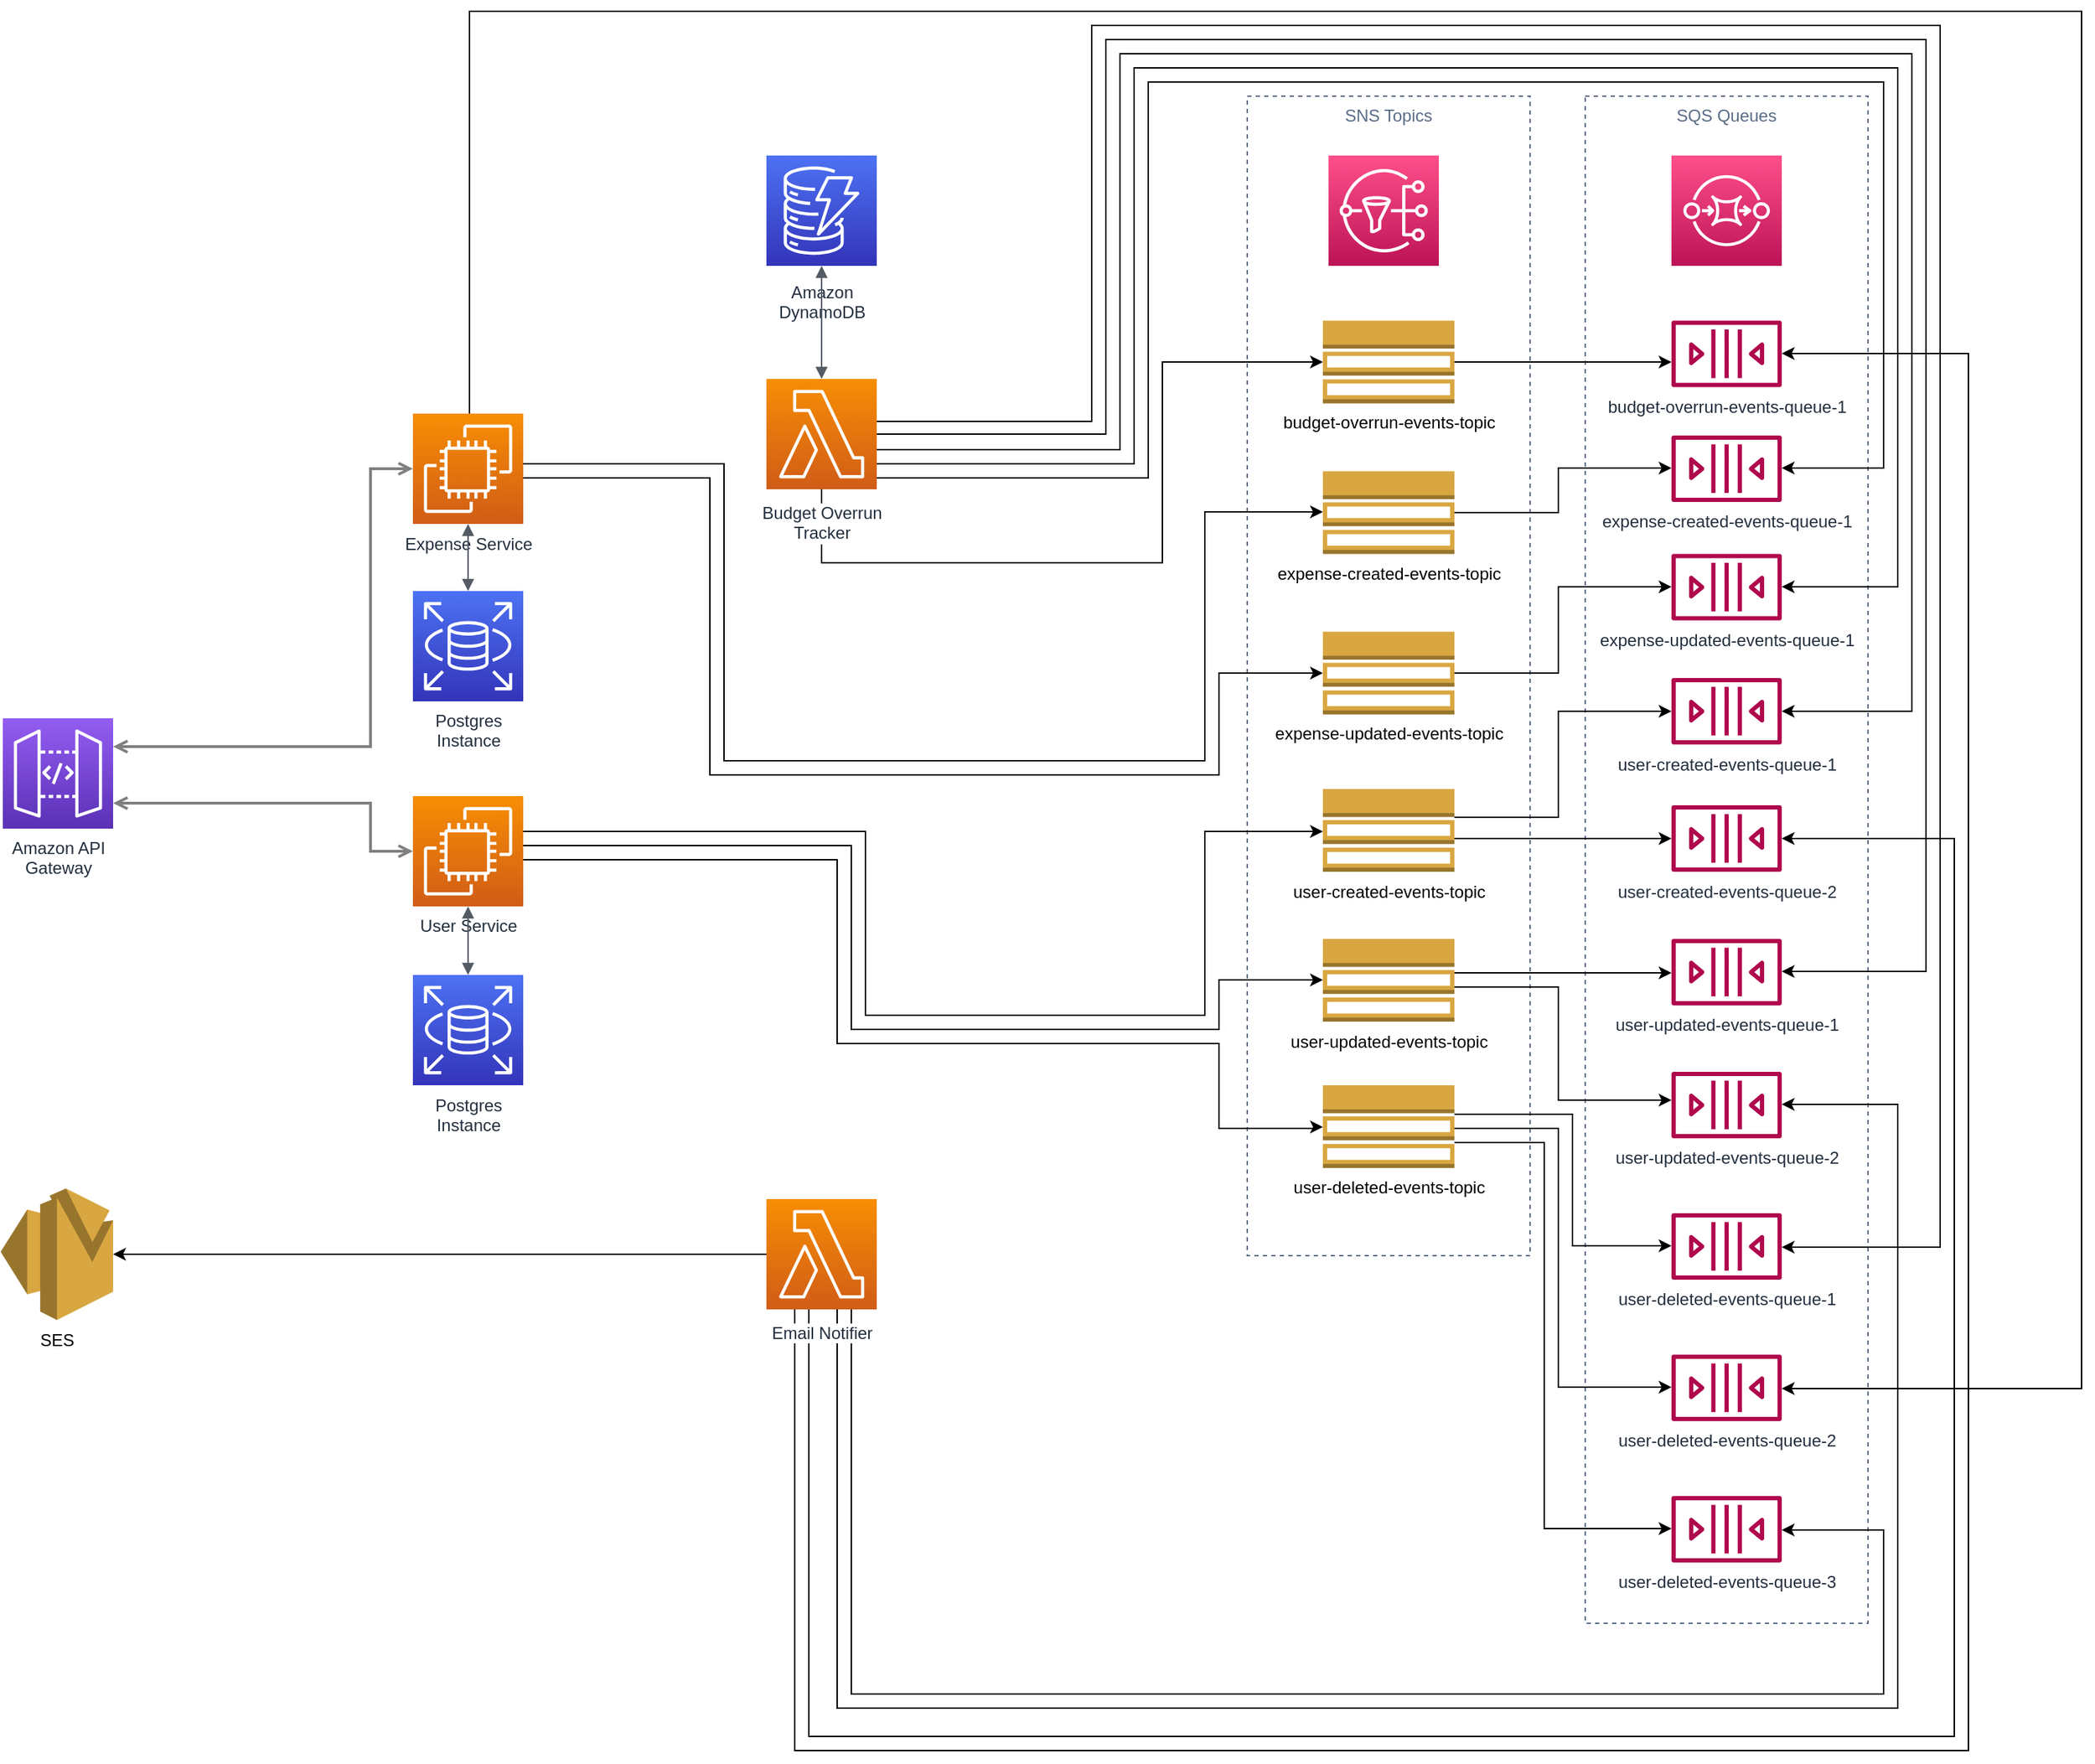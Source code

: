 <mxfile version="21.2.1" type="device">
  <diagram id="Ht1M8jgEwFfnCIfOTk4-" name="Page-1">
    <mxGraphModel dx="3502" dy="2085" grid="1" gridSize="10" guides="1" tooltips="1" connect="1" arrows="1" fold="1" page="1" pageScale="1" pageWidth="1169" pageHeight="827" math="0" shadow="0">
      <root>
        <mxCell id="0" />
        <mxCell id="1" parent="0" />
        <mxCell id="XcrIh8RqW4nvHomawHJK-60" value="SQS Queues" style="fillColor=none;strokeColor=#5A6C86;dashed=1;verticalAlign=top;fontStyle=0;fontColor=#5A6C86;whiteSpace=wrap;html=1;" vertex="1" parent="1">
          <mxGeometry x="979" y="-120" width="200" height="1080" as="geometry" />
        </mxCell>
        <mxCell id="XcrIh8RqW4nvHomawHJK-59" value="SNS Topics" style="fillColor=none;strokeColor=#5A6C86;dashed=1;verticalAlign=top;fontStyle=0;fontColor=#5A6C86;whiteSpace=wrap;html=1;" vertex="1" parent="1">
          <mxGeometry x="740" y="-120" width="200" height="820" as="geometry" />
        </mxCell>
        <mxCell id="UEzPUAAOIrF-is8g5C7q-129" style="edgeStyle=orthogonalEdgeStyle;rounded=0;orthogonalLoop=1;jettySize=auto;html=1;startArrow=open;startFill=0;endArrow=open;endFill=0;strokeWidth=2;strokeColor=#808080;entryX=0;entryY=0.5;entryDx=0;entryDy=0;entryPerimeter=0;" parent="1" source="UEzPUAAOIrF-is8g5C7q-114" target="XcrIh8RqW4nvHomawHJK-1" edge="1">
          <mxGeometry relative="1" as="geometry">
            <Array as="points">
              <mxPoint x="120" y="380" />
              <mxPoint x="120" y="414" />
            </Array>
            <mxPoint x="410" y="620" as="targetPoint" />
          </mxGeometry>
        </mxCell>
        <mxCell id="UEzPUAAOIrF-is8g5C7q-142" style="edgeStyle=orthogonalEdgeStyle;rounded=0;orthogonalLoop=1;jettySize=auto;html=1;startArrow=open;startFill=0;endArrow=open;endFill=0;strokeWidth=2;strokeColor=#808080;entryX=0;entryY=0.5;entryDx=0;entryDy=0;entryPerimeter=0;" parent="1" source="UEzPUAAOIrF-is8g5C7q-114" target="XcrIh8RqW4nvHomawHJK-2" edge="1">
          <mxGeometry relative="1" as="geometry">
            <mxPoint x="200" y="380" as="sourcePoint" />
            <mxPoint x="120" y="140" as="targetPoint" />
            <Array as="points">
              <mxPoint x="120" y="340" />
              <mxPoint x="120" y="143" />
            </Array>
          </mxGeometry>
        </mxCell>
        <mxCell id="XcrIh8RqW4nvHomawHJK-21" value="" style="edgeStyle=orthogonalEdgeStyle;rounded=0;orthogonalLoop=1;jettySize=auto;html=1;" edge="1" parent="1" source="UEzPUAAOIrF-is8g5C7q-113" target="XcrIh8RqW4nvHomawHJK-20">
          <mxGeometry relative="1" as="geometry" />
        </mxCell>
        <mxCell id="XcrIh8RqW4nvHomawHJK-77" style="edgeStyle=orthogonalEdgeStyle;rounded=0;orthogonalLoop=1;jettySize=auto;html=1;" edge="1" parent="1" source="UEzPUAAOIrF-is8g5C7q-113" target="XcrIh8RqW4nvHomawHJK-70">
          <mxGeometry relative="1" as="geometry">
            <Array as="points">
              <mxPoint x="420" y="1050" />
              <mxPoint x="1250" y="1050" />
              <mxPoint x="1250" y="62" />
            </Array>
          </mxGeometry>
        </mxCell>
        <mxCell id="XcrIh8RqW4nvHomawHJK-119" style="edgeStyle=orthogonalEdgeStyle;rounded=0;orthogonalLoop=1;jettySize=auto;html=1;" edge="1" parent="1" source="UEzPUAAOIrF-is8g5C7q-113" target="XcrIh8RqW4nvHomawHJK-108">
          <mxGeometry relative="1" as="geometry">
            <Array as="points">
              <mxPoint x="460" y="1010" />
              <mxPoint x="1190" y="1010" />
              <mxPoint x="1190" y="894" />
            </Array>
          </mxGeometry>
        </mxCell>
        <mxCell id="XcrIh8RqW4nvHomawHJK-120" style="edgeStyle=orthogonalEdgeStyle;rounded=0;orthogonalLoop=1;jettySize=auto;html=1;" edge="1" parent="1" source="UEzPUAAOIrF-is8g5C7q-113" target="XcrIh8RqW4nvHomawHJK-104">
          <mxGeometry relative="1" as="geometry">
            <Array as="points">
              <mxPoint x="450" y="1020" />
              <mxPoint x="1200" y="1020" />
              <mxPoint x="1200" y="593" />
            </Array>
          </mxGeometry>
        </mxCell>
        <mxCell id="XcrIh8RqW4nvHomawHJK-121" style="edgeStyle=orthogonalEdgeStyle;rounded=0;orthogonalLoop=1;jettySize=auto;html=1;" edge="1" parent="1" source="UEzPUAAOIrF-is8g5C7q-113" target="XcrIh8RqW4nvHomawHJK-102">
          <mxGeometry relative="1" as="geometry">
            <Array as="points">
              <mxPoint x="430" y="1040" />
              <mxPoint x="1240" y="1040" />
              <mxPoint x="1240" y="405" />
            </Array>
          </mxGeometry>
        </mxCell>
        <mxCell id="UEzPUAAOIrF-is8g5C7q-113" value="&lt;div&gt;Email Notifier&lt;/div&gt;" style="outlineConnect=0;fontColor=#232F3E;gradientColor=#F78E04;gradientDirection=north;fillColor=#D05C17;strokeColor=#ffffff;dashed=0;verticalLabelPosition=bottom;verticalAlign=top;align=center;html=1;fontSize=12;fontStyle=0;aspect=fixed;shape=mxgraph.aws4.resourceIcon;resIcon=mxgraph.aws4.lambda;labelBackgroundColor=#ffffff;spacingTop=3;" parent="1" vertex="1">
          <mxGeometry x="400" y="660" width="78" height="78" as="geometry" />
        </mxCell>
        <mxCell id="UEzPUAAOIrF-is8g5C7q-114" value="Amazon API&lt;br&gt;Gateway&lt;br&gt;" style="outlineConnect=0;fontColor=#232F3E;gradientColor=#945DF2;gradientDirection=north;fillColor=#5A30B5;strokeColor=#ffffff;dashed=0;verticalLabelPosition=bottom;verticalAlign=top;align=center;html=1;fontSize=12;fontStyle=0;aspect=fixed;shape=mxgraph.aws4.resourceIcon;resIcon=mxgraph.aws4.api_gateway;labelBackgroundColor=#ffffff;" parent="1" vertex="1">
          <mxGeometry x="-140" y="320" width="78" height="78" as="geometry" />
        </mxCell>
        <mxCell id="UEzPUAAOIrF-is8g5C7q-119" value="Amazon&lt;br&gt;DynamoDB&lt;br&gt;" style="outlineConnect=0;fontColor=#232F3E;gradientColor=#4D72F3;gradientDirection=north;fillColor=#3334B9;strokeColor=#ffffff;dashed=0;verticalLabelPosition=bottom;verticalAlign=top;align=center;html=1;fontSize=12;fontStyle=0;aspect=fixed;shape=mxgraph.aws4.resourceIcon;resIcon=mxgraph.aws4.dynamodb;labelBackgroundColor=#ffffff;spacingTop=5;" parent="1" vertex="1">
          <mxGeometry x="400.0" y="-78" width="78" height="78" as="geometry" />
        </mxCell>
        <mxCell id="XcrIh8RqW4nvHomawHJK-72" style="edgeStyle=orthogonalEdgeStyle;rounded=0;orthogonalLoop=1;jettySize=auto;html=1;" edge="1" parent="1" source="XcrIh8RqW4nvHomawHJK-1" target="XcrIh8RqW4nvHomawHJK-26">
          <mxGeometry relative="1" as="geometry">
            <Array as="points">
              <mxPoint x="460" y="410" />
              <mxPoint x="460" y="540" />
              <mxPoint x="720" y="540" />
              <mxPoint x="720" y="505" />
            </Array>
          </mxGeometry>
        </mxCell>
        <mxCell id="XcrIh8RqW4nvHomawHJK-73" style="edgeStyle=orthogonalEdgeStyle;rounded=0;orthogonalLoop=1;jettySize=auto;html=1;" edge="1" parent="1" source="XcrIh8RqW4nvHomawHJK-1" target="XcrIh8RqW4nvHomawHJK-24">
          <mxGeometry relative="1" as="geometry">
            <Array as="points">
              <mxPoint x="450" y="420" />
              <mxPoint x="450" y="550" />
              <mxPoint x="720" y="550" />
              <mxPoint x="720" y="610" />
              <mxPoint x="790" y="610" />
              <mxPoint x="790" y="609" />
            </Array>
          </mxGeometry>
        </mxCell>
        <mxCell id="XcrIh8RqW4nvHomawHJK-96" style="edgeStyle=orthogonalEdgeStyle;rounded=0;orthogonalLoop=1;jettySize=auto;html=1;" edge="1" parent="1" source="XcrIh8RqW4nvHomawHJK-1" target="XcrIh8RqW4nvHomawHJK-93">
          <mxGeometry relative="1" as="geometry">
            <Array as="points">
              <mxPoint x="470" y="400" />
              <mxPoint x="470" y="530" />
              <mxPoint x="710" y="530" />
              <mxPoint x="710" y="400" />
            </Array>
          </mxGeometry>
        </mxCell>
        <mxCell id="XcrIh8RqW4nvHomawHJK-1" value="&lt;div&gt;User Service&lt;/div&gt;" style="sketch=0;points=[[0,0,0],[0.25,0,0],[0.5,0,0],[0.75,0,0],[1,0,0],[0,1,0],[0.25,1,0],[0.5,1,0],[0.75,1,0],[1,1,0],[0,0.25,0],[0,0.5,0],[0,0.75,0],[1,0.25,0],[1,0.5,0],[1,0.75,0]];outlineConnect=0;fontColor=#232F3E;gradientColor=#F78E04;gradientDirection=north;fillColor=#D05C17;strokeColor=#ffffff;dashed=0;verticalLabelPosition=bottom;verticalAlign=top;align=center;html=1;fontSize=12;fontStyle=0;aspect=fixed;shape=mxgraph.aws4.resourceIcon;resIcon=mxgraph.aws4.ec2;" vertex="1" parent="1">
          <mxGeometry x="150" y="375" width="78" height="78" as="geometry" />
        </mxCell>
        <mxCell id="XcrIh8RqW4nvHomawHJK-97" style="edgeStyle=orthogonalEdgeStyle;rounded=0;orthogonalLoop=1;jettySize=auto;html=1;" edge="1" parent="1" source="XcrIh8RqW4nvHomawHJK-2" target="XcrIh8RqW4nvHomawHJK-27">
          <mxGeometry relative="1" as="geometry">
            <Array as="points">
              <mxPoint x="360" y="150" />
              <mxPoint x="360" y="360" />
              <mxPoint x="720" y="360" />
              <mxPoint x="720" y="288" />
            </Array>
          </mxGeometry>
        </mxCell>
        <mxCell id="XcrIh8RqW4nvHomawHJK-98" style="edgeStyle=orthogonalEdgeStyle;rounded=0;orthogonalLoop=1;jettySize=auto;html=1;" edge="1" parent="1" source="XcrIh8RqW4nvHomawHJK-2" target="XcrIh8RqW4nvHomawHJK-94">
          <mxGeometry relative="1" as="geometry">
            <Array as="points">
              <mxPoint x="370" y="140" />
              <mxPoint x="370" y="350" />
              <mxPoint x="710" y="350" />
              <mxPoint x="710" y="174" />
            </Array>
          </mxGeometry>
        </mxCell>
        <mxCell id="XcrIh8RqW4nvHomawHJK-127" style="edgeStyle=orthogonalEdgeStyle;rounded=0;orthogonalLoop=1;jettySize=auto;html=1;" edge="1" parent="1" source="XcrIh8RqW4nvHomawHJK-2" target="XcrIh8RqW4nvHomawHJK-107">
          <mxGeometry relative="1" as="geometry">
            <Array as="points">
              <mxPoint x="190" y="-180" />
              <mxPoint x="1330" y="-180" />
              <mxPoint x="1330" y="794" />
            </Array>
          </mxGeometry>
        </mxCell>
        <mxCell id="XcrIh8RqW4nvHomawHJK-2" value="&lt;div&gt;Expense Service&lt;/div&gt;&lt;div&gt;&lt;br&gt;&lt;/div&gt;" style="sketch=0;points=[[0,0,0],[0.25,0,0],[0.5,0,0],[0.75,0,0],[1,0,0],[0,1,0],[0.25,1,0],[0.5,1,0],[0.75,1,0],[1,1,0],[0,0.25,0],[0,0.5,0],[0,0.75,0],[1,0.25,0],[1,0.5,0],[1,0.75,0]];outlineConnect=0;fontColor=#232F3E;gradientColor=#F78E04;gradientDirection=north;fillColor=#D05C17;strokeColor=#ffffff;dashed=0;verticalLabelPosition=bottom;verticalAlign=top;align=center;html=1;fontSize=12;fontStyle=0;aspect=fixed;shape=mxgraph.aws4.resourceIcon;resIcon=mxgraph.aws4.ec2;" vertex="1" parent="1">
          <mxGeometry x="150" y="104.5" width="78" height="78" as="geometry" />
        </mxCell>
        <mxCell id="XcrIh8RqW4nvHomawHJK-79" style="edgeStyle=orthogonalEdgeStyle;rounded=0;orthogonalLoop=1;jettySize=auto;html=1;" edge="1" parent="1" source="XcrIh8RqW4nvHomawHJK-3" target="XcrIh8RqW4nvHomawHJK-69">
          <mxGeometry relative="1" as="geometry">
            <Array as="points">
              <mxPoint x="439" y="210" />
              <mxPoint x="680" y="210" />
              <mxPoint x="680" y="68" />
            </Array>
          </mxGeometry>
        </mxCell>
        <mxCell id="XcrIh8RqW4nvHomawHJK-122" style="edgeStyle=orthogonalEdgeStyle;rounded=0;orthogonalLoop=1;jettySize=auto;html=1;" edge="1" parent="1" source="XcrIh8RqW4nvHomawHJK-3" target="XcrIh8RqW4nvHomawHJK-99">
          <mxGeometry relative="1" as="geometry">
            <Array as="points">
              <mxPoint x="670" y="150" />
              <mxPoint x="670" y="-130" />
              <mxPoint x="1190" y="-130" />
              <mxPoint x="1190" y="143" />
            </Array>
          </mxGeometry>
        </mxCell>
        <mxCell id="XcrIh8RqW4nvHomawHJK-123" style="edgeStyle=orthogonalEdgeStyle;rounded=0;orthogonalLoop=1;jettySize=auto;html=1;" edge="1" parent="1" source="XcrIh8RqW4nvHomawHJK-3" target="XcrIh8RqW4nvHomawHJK-100">
          <mxGeometry relative="1" as="geometry">
            <Array as="points">
              <mxPoint x="660" y="140" />
              <mxPoint x="660" y="-140" />
              <mxPoint x="1200" y="-140" />
              <mxPoint x="1200" y="227" />
            </Array>
          </mxGeometry>
        </mxCell>
        <mxCell id="XcrIh8RqW4nvHomawHJK-124" style="edgeStyle=orthogonalEdgeStyle;rounded=0;orthogonalLoop=1;jettySize=auto;html=1;" edge="1" parent="1" source="XcrIh8RqW4nvHomawHJK-3" target="XcrIh8RqW4nvHomawHJK-101">
          <mxGeometry relative="1" as="geometry">
            <Array as="points">
              <mxPoint x="650" y="130" />
              <mxPoint x="650" y="-150" />
              <mxPoint x="1210" y="-150" />
              <mxPoint x="1210" y="315" />
            </Array>
          </mxGeometry>
        </mxCell>
        <mxCell id="XcrIh8RqW4nvHomawHJK-125" style="edgeStyle=orthogonalEdgeStyle;rounded=0;orthogonalLoop=1;jettySize=auto;html=1;" edge="1" parent="1" source="XcrIh8RqW4nvHomawHJK-3" target="XcrIh8RqW4nvHomawHJK-103">
          <mxGeometry relative="1" as="geometry">
            <Array as="points">
              <mxPoint x="640" y="119" />
              <mxPoint x="640" y="-160" />
              <mxPoint x="1220" y="-160" />
              <mxPoint x="1220" y="499" />
            </Array>
          </mxGeometry>
        </mxCell>
        <mxCell id="XcrIh8RqW4nvHomawHJK-126" style="edgeStyle=orthogonalEdgeStyle;rounded=0;orthogonalLoop=1;jettySize=auto;html=1;" edge="1" parent="1" source="XcrIh8RqW4nvHomawHJK-3" target="XcrIh8RqW4nvHomawHJK-106">
          <mxGeometry relative="1" as="geometry">
            <Array as="points">
              <mxPoint x="630" y="110" />
              <mxPoint x="630" y="-170" />
              <mxPoint x="1230" y="-170" />
              <mxPoint x="1230" y="694" />
            </Array>
          </mxGeometry>
        </mxCell>
        <mxCell id="XcrIh8RqW4nvHomawHJK-3" value="&lt;div&gt;Budget Overrun&lt;/div&gt;&lt;div&gt;Tracker&lt;br&gt;&lt;/div&gt;" style="outlineConnect=0;fontColor=#232F3E;gradientColor=#F78E04;gradientDirection=north;fillColor=#D05C17;strokeColor=#ffffff;dashed=0;verticalLabelPosition=bottom;verticalAlign=top;align=center;html=1;fontSize=12;fontStyle=0;aspect=fixed;shape=mxgraph.aws4.resourceIcon;resIcon=mxgraph.aws4.lambda;labelBackgroundColor=#ffffff;spacingTop=3;" vertex="1" parent="1">
          <mxGeometry x="400" y="80" width="78" height="78" as="geometry" />
        </mxCell>
        <mxCell id="XcrIh8RqW4nvHomawHJK-4" value="&lt;div&gt;Postgres&lt;/div&gt;&lt;div&gt;Instance&lt;br&gt;&lt;/div&gt;" style="sketch=0;points=[[0,0,0],[0.25,0,0],[0.5,0,0],[0.75,0,0],[1,0,0],[0,1,0],[0.25,1,0],[0.5,1,0],[0.75,1,0],[1,1,0],[0,0.25,0],[0,0.5,0],[0,0.75,0],[1,0.25,0],[1,0.5,0],[1,0.75,0]];outlineConnect=0;fontColor=#232F3E;gradientColor=#4D72F3;gradientDirection=north;fillColor=#3334B9;strokeColor=#ffffff;dashed=0;verticalLabelPosition=bottom;verticalAlign=top;align=center;html=1;fontSize=12;fontStyle=0;aspect=fixed;shape=mxgraph.aws4.resourceIcon;resIcon=mxgraph.aws4.rds;" vertex="1" parent="1">
          <mxGeometry x="150" y="230" width="78" height="78" as="geometry" />
        </mxCell>
        <mxCell id="XcrIh8RqW4nvHomawHJK-5" value="&lt;div&gt;Postgres&lt;/div&gt;&lt;div&gt;Instance&lt;br&gt;&lt;/div&gt;" style="sketch=0;points=[[0,0,0],[0.25,0,0],[0.5,0,0],[0.75,0,0],[1,0,0],[0,1,0],[0.25,1,0],[0.5,1,0],[0.75,1,0],[1,1,0],[0,0.25,0],[0,0.5,0],[0,0.75,0],[1,0.25,0],[1,0.5,0],[1,0.75,0]];outlineConnect=0;fontColor=#232F3E;gradientColor=#4D72F3;gradientDirection=north;fillColor=#3334B9;strokeColor=#ffffff;dashed=0;verticalLabelPosition=bottom;verticalAlign=top;align=center;html=1;fontSize=12;fontStyle=0;aspect=fixed;shape=mxgraph.aws4.resourceIcon;resIcon=mxgraph.aws4.rds;" vertex="1" parent="1">
          <mxGeometry x="150" y="501.5" width="78" height="78" as="geometry" />
        </mxCell>
        <mxCell id="XcrIh8RqW4nvHomawHJK-6" value="" style="edgeStyle=orthogonalEdgeStyle;html=1;endArrow=block;elbow=vertical;startArrow=block;startFill=1;endFill=1;strokeColor=#545B64;rounded=0;" edge="1" parent="1" source="XcrIh8RqW4nvHomawHJK-1" target="XcrIh8RqW4nvHomawHJK-5">
          <mxGeometry width="100" relative="1" as="geometry">
            <mxPoint x="470" y="340" as="sourcePoint" />
            <mxPoint x="570" y="340" as="targetPoint" />
            <Array as="points" />
          </mxGeometry>
        </mxCell>
        <mxCell id="XcrIh8RqW4nvHomawHJK-7" value="" style="edgeStyle=orthogonalEdgeStyle;html=1;endArrow=block;elbow=vertical;startArrow=block;startFill=1;endFill=1;strokeColor=#545B64;rounded=0;entryX=0.5;entryY=1;entryDx=0;entryDy=0;entryPerimeter=0;exitX=0.5;exitY=0;exitDx=0;exitDy=0;exitPerimeter=0;" edge="1" parent="1" source="XcrIh8RqW4nvHomawHJK-4" target="XcrIh8RqW4nvHomawHJK-2">
          <mxGeometry width="100" relative="1" as="geometry">
            <mxPoint x="170" y="240" as="sourcePoint" />
            <mxPoint x="449" y="530" as="targetPoint" />
            <Array as="points">
              <mxPoint x="189" y="230" />
              <mxPoint x="189" y="230" />
            </Array>
          </mxGeometry>
        </mxCell>
        <mxCell id="XcrIh8RqW4nvHomawHJK-19" value="" style="edgeStyle=orthogonalEdgeStyle;html=1;endArrow=block;elbow=vertical;startArrow=block;startFill=1;endFill=1;strokeColor=#545B64;rounded=0;" edge="1" parent="1" source="XcrIh8RqW4nvHomawHJK-3" target="UEzPUAAOIrF-is8g5C7q-119">
          <mxGeometry width="100" relative="1" as="geometry">
            <mxPoint x="320" y="20" as="sourcePoint" />
            <mxPoint x="420" y="20" as="targetPoint" />
          </mxGeometry>
        </mxCell>
        <mxCell id="XcrIh8RqW4nvHomawHJK-20" value="&lt;div&gt;SES&lt;/div&gt;" style="outlineConnect=0;dashed=0;verticalLabelPosition=bottom;verticalAlign=top;align=center;html=1;shape=mxgraph.aws3.ses;fillColor=#D9A741;gradientColor=none;" vertex="1" parent="1">
          <mxGeometry x="-141.5" y="652.5" width="79.5" height="93" as="geometry" />
        </mxCell>
        <mxCell id="XcrIh8RqW4nvHomawHJK-116" style="edgeStyle=orthogonalEdgeStyle;rounded=0;orthogonalLoop=1;jettySize=auto;html=1;" edge="1" parent="1" source="XcrIh8RqW4nvHomawHJK-24" target="XcrIh8RqW4nvHomawHJK-106">
          <mxGeometry relative="1" as="geometry">
            <Array as="points">
              <mxPoint x="970" y="600" />
              <mxPoint x="970" y="693" />
            </Array>
          </mxGeometry>
        </mxCell>
        <mxCell id="XcrIh8RqW4nvHomawHJK-117" style="edgeStyle=orthogonalEdgeStyle;rounded=0;orthogonalLoop=1;jettySize=auto;html=1;" edge="1" parent="1" source="XcrIh8RqW4nvHomawHJK-24" target="XcrIh8RqW4nvHomawHJK-107">
          <mxGeometry relative="1" as="geometry">
            <Array as="points">
              <mxPoint x="960" y="610" />
              <mxPoint x="960" y="793" />
            </Array>
          </mxGeometry>
        </mxCell>
        <mxCell id="XcrIh8RqW4nvHomawHJK-118" style="edgeStyle=orthogonalEdgeStyle;rounded=0;orthogonalLoop=1;jettySize=auto;html=1;" edge="1" parent="1" source="XcrIh8RqW4nvHomawHJK-24" target="XcrIh8RqW4nvHomawHJK-108">
          <mxGeometry relative="1" as="geometry">
            <Array as="points">
              <mxPoint x="950" y="620" />
              <mxPoint x="950" y="893" />
            </Array>
          </mxGeometry>
        </mxCell>
        <mxCell id="XcrIh8RqW4nvHomawHJK-24" value="user-deleted-events-topic" style="outlineConnect=0;dashed=0;verticalLabelPosition=bottom;verticalAlign=top;align=center;html=1;shape=mxgraph.aws3.topic_2;fillColor=#D9A741;gradientColor=none;" vertex="1" parent="1">
          <mxGeometry x="793.5" y="579.5" width="93" height="58.5" as="geometry" />
        </mxCell>
        <mxCell id="XcrIh8RqW4nvHomawHJK-114" style="edgeStyle=orthogonalEdgeStyle;rounded=0;orthogonalLoop=1;jettySize=auto;html=1;" edge="1" parent="1" source="XcrIh8RqW4nvHomawHJK-26" target="XcrIh8RqW4nvHomawHJK-103">
          <mxGeometry relative="1" as="geometry">
            <Array as="points">
              <mxPoint x="920" y="500" />
              <mxPoint x="920" y="500" />
            </Array>
          </mxGeometry>
        </mxCell>
        <mxCell id="XcrIh8RqW4nvHomawHJK-115" style="edgeStyle=orthogonalEdgeStyle;rounded=0;orthogonalLoop=1;jettySize=auto;html=1;" edge="1" parent="1" source="XcrIh8RqW4nvHomawHJK-26" target="XcrIh8RqW4nvHomawHJK-104">
          <mxGeometry relative="1" as="geometry">
            <Array as="points">
              <mxPoint x="960" y="510" />
              <mxPoint x="960" y="590" />
            </Array>
          </mxGeometry>
        </mxCell>
        <mxCell id="XcrIh8RqW4nvHomawHJK-26" value="&lt;div&gt;user-updated-events-topic&lt;/div&gt;" style="outlineConnect=0;dashed=0;verticalLabelPosition=bottom;verticalAlign=top;align=center;html=1;shape=mxgraph.aws3.topic_2;fillColor=#D9A741;gradientColor=none;" vertex="1" parent="1">
          <mxGeometry x="793.5" y="476" width="93" height="58.5" as="geometry" />
        </mxCell>
        <mxCell id="XcrIh8RqW4nvHomawHJK-110" style="edgeStyle=orthogonalEdgeStyle;rounded=0;orthogonalLoop=1;jettySize=auto;html=1;" edge="1" parent="1" source="XcrIh8RqW4nvHomawHJK-27" target="XcrIh8RqW4nvHomawHJK-100">
          <mxGeometry relative="1" as="geometry">
            <Array as="points">
              <mxPoint x="960" y="288" />
              <mxPoint x="960" y="227" />
            </Array>
          </mxGeometry>
        </mxCell>
        <mxCell id="XcrIh8RqW4nvHomawHJK-27" value="expense-updated-events-topic" style="outlineConnect=0;dashed=0;verticalLabelPosition=bottom;verticalAlign=top;align=center;html=1;shape=mxgraph.aws3.topic_2;fillColor=#D9A741;gradientColor=none;" vertex="1" parent="1">
          <mxGeometry x="793.5" y="258.74" width="93" height="58.5" as="geometry" />
        </mxCell>
        <mxCell id="XcrIh8RqW4nvHomawHJK-29" value="" style="sketch=0;points=[[0,0,0],[0.25,0,0],[0.5,0,0],[0.75,0,0],[1,0,0],[0,1,0],[0.25,1,0],[0.5,1,0],[0.75,1,0],[1,1,0],[0,0.25,0],[0,0.5,0],[0,0.75,0],[1,0.25,0],[1,0.5,0],[1,0.75,0]];outlineConnect=0;fontColor=#232F3E;gradientColor=#FF4F8B;gradientDirection=north;fillColor=#BC1356;strokeColor=#ffffff;dashed=0;verticalLabelPosition=bottom;verticalAlign=top;align=center;html=1;fontSize=12;fontStyle=0;aspect=fixed;shape=mxgraph.aws4.resourceIcon;resIcon=mxgraph.aws4.sns;" vertex="1" parent="1">
          <mxGeometry x="797.5" y="-78" width="78" height="78" as="geometry" />
        </mxCell>
        <mxCell id="XcrIh8RqW4nvHomawHJK-30" value="" style="sketch=0;points=[[0,0,0],[0.25,0,0],[0.5,0,0],[0.75,0,0],[1,0,0],[0,1,0],[0.25,1,0],[0.5,1,0],[0.75,1,0],[1,1,0],[0,0.25,0],[0,0.5,0],[0,0.75,0],[1,0.25,0],[1,0.5,0],[1,0.75,0]];outlineConnect=0;fontColor=#232F3E;gradientColor=#FF4F8B;gradientDirection=north;fillColor=#BC1356;strokeColor=#ffffff;dashed=0;verticalLabelPosition=bottom;verticalAlign=top;align=center;html=1;fontSize=12;fontStyle=0;aspect=fixed;shape=mxgraph.aws4.resourceIcon;resIcon=mxgraph.aws4.sqs;" vertex="1" parent="1">
          <mxGeometry x="1040" y="-78" width="78" height="78" as="geometry" />
        </mxCell>
        <mxCell id="XcrIh8RqW4nvHomawHJK-81" style="edgeStyle=orthogonalEdgeStyle;rounded=0;orthogonalLoop=1;jettySize=auto;html=1;" edge="1" parent="1" source="XcrIh8RqW4nvHomawHJK-69" target="XcrIh8RqW4nvHomawHJK-70">
          <mxGeometry relative="1" as="geometry">
            <Array as="points">
              <mxPoint x="970" y="68" />
              <mxPoint x="970" y="68" />
            </Array>
          </mxGeometry>
        </mxCell>
        <mxCell id="XcrIh8RqW4nvHomawHJK-69" value="budget-overrun-events-topic" style="outlineConnect=0;dashed=0;verticalLabelPosition=bottom;verticalAlign=top;align=center;html=1;shape=mxgraph.aws3.topic_2;fillColor=#D9A741;gradientColor=none;" vertex="1" parent="1">
          <mxGeometry x="793.5" y="38.75" width="93" height="58.5" as="geometry" />
        </mxCell>
        <mxCell id="XcrIh8RqW4nvHomawHJK-70" value="budget-overrun-events-queue-1" style="sketch=0;outlineConnect=0;fontColor=#232F3E;gradientColor=none;fillColor=#B0084D;strokeColor=none;dashed=0;verticalLabelPosition=bottom;verticalAlign=top;align=center;html=1;fontSize=12;fontStyle=0;aspect=fixed;pointerEvents=1;shape=mxgraph.aws4.queue;" vertex="1" parent="1">
          <mxGeometry x="1040" y="38.75" width="78" height="47" as="geometry" />
        </mxCell>
        <mxCell id="XcrIh8RqW4nvHomawHJK-111" style="edgeStyle=orthogonalEdgeStyle;rounded=0;orthogonalLoop=1;jettySize=auto;html=1;" edge="1" parent="1" source="XcrIh8RqW4nvHomawHJK-93" target="XcrIh8RqW4nvHomawHJK-101">
          <mxGeometry relative="1" as="geometry">
            <Array as="points">
              <mxPoint x="960" y="390" />
              <mxPoint x="960" y="315" />
            </Array>
          </mxGeometry>
        </mxCell>
        <mxCell id="XcrIh8RqW4nvHomawHJK-113" style="edgeStyle=orthogonalEdgeStyle;rounded=0;orthogonalLoop=1;jettySize=auto;html=1;" edge="1" parent="1" source="XcrIh8RqW4nvHomawHJK-93" target="XcrIh8RqW4nvHomawHJK-102">
          <mxGeometry relative="1" as="geometry">
            <Array as="points">
              <mxPoint x="920" y="405" />
              <mxPoint x="920" y="405" />
            </Array>
          </mxGeometry>
        </mxCell>
        <mxCell id="XcrIh8RqW4nvHomawHJK-93" value="&lt;div&gt;user-created-events-topic&lt;/div&gt;" style="outlineConnect=0;dashed=0;verticalLabelPosition=bottom;verticalAlign=top;align=center;html=1;shape=mxgraph.aws3.topic_2;fillColor=#D9A741;gradientColor=none;" vertex="1" parent="1">
          <mxGeometry x="793.5" y="370" width="93" height="58.5" as="geometry" />
        </mxCell>
        <mxCell id="XcrIh8RqW4nvHomawHJK-109" style="edgeStyle=orthogonalEdgeStyle;rounded=0;orthogonalLoop=1;jettySize=auto;html=1;" edge="1" parent="1" source="XcrIh8RqW4nvHomawHJK-94" target="XcrIh8RqW4nvHomawHJK-99">
          <mxGeometry relative="1" as="geometry">
            <Array as="points">
              <mxPoint x="960" y="174" />
              <mxPoint x="960" y="143" />
            </Array>
          </mxGeometry>
        </mxCell>
        <mxCell id="XcrIh8RqW4nvHomawHJK-94" value="expense-created-events-topic" style="outlineConnect=0;dashed=0;verticalLabelPosition=bottom;verticalAlign=top;align=center;html=1;shape=mxgraph.aws3.topic_2;fillColor=#D9A741;gradientColor=none;" vertex="1" parent="1">
          <mxGeometry x="793.5" y="145.24" width="93" height="58.5" as="geometry" />
        </mxCell>
        <mxCell id="XcrIh8RqW4nvHomawHJK-99" value="expense-created-events-queue-1" style="sketch=0;outlineConnect=0;fontColor=#232F3E;gradientColor=none;fillColor=#B0084D;strokeColor=none;dashed=0;verticalLabelPosition=bottom;verticalAlign=top;align=center;html=1;fontSize=12;fontStyle=0;aspect=fixed;pointerEvents=1;shape=mxgraph.aws4.queue;" vertex="1" parent="1">
          <mxGeometry x="1040" y="120" width="78" height="47" as="geometry" />
        </mxCell>
        <mxCell id="XcrIh8RqW4nvHomawHJK-100" value="expense-updated-events-queue-1" style="sketch=0;outlineConnect=0;fontColor=#232F3E;gradientColor=none;fillColor=#B0084D;strokeColor=none;dashed=0;verticalLabelPosition=bottom;verticalAlign=top;align=center;html=1;fontSize=12;fontStyle=0;aspect=fixed;pointerEvents=1;shape=mxgraph.aws4.queue;" vertex="1" parent="1">
          <mxGeometry x="1040" y="203.74" width="78" height="47" as="geometry" />
        </mxCell>
        <mxCell id="XcrIh8RqW4nvHomawHJK-101" value="user-created-events-queue-1" style="sketch=0;outlineConnect=0;fontColor=#232F3E;gradientColor=none;fillColor=#B0084D;strokeColor=none;dashed=0;verticalLabelPosition=bottom;verticalAlign=top;align=center;html=1;fontSize=12;fontStyle=0;aspect=fixed;pointerEvents=1;shape=mxgraph.aws4.queue;" vertex="1" parent="1">
          <mxGeometry x="1040" y="291.5" width="78" height="47" as="geometry" />
        </mxCell>
        <mxCell id="XcrIh8RqW4nvHomawHJK-102" value="user-created-events-queue-2" style="sketch=0;outlineConnect=0;fontColor=#232F3E;gradientColor=none;fillColor=#B0084D;strokeColor=none;dashed=0;verticalLabelPosition=bottom;verticalAlign=top;align=center;html=1;fontSize=12;fontStyle=0;aspect=fixed;pointerEvents=1;shape=mxgraph.aws4.queue;" vertex="1" parent="1">
          <mxGeometry x="1040" y="381.5" width="78" height="47" as="geometry" />
        </mxCell>
        <mxCell id="XcrIh8RqW4nvHomawHJK-103" value="user-updated-events-queue-1" style="sketch=0;outlineConnect=0;fontColor=#232F3E;gradientColor=none;fillColor=#B0084D;strokeColor=none;dashed=0;verticalLabelPosition=bottom;verticalAlign=top;align=center;html=1;fontSize=12;fontStyle=0;aspect=fixed;pointerEvents=1;shape=mxgraph.aws4.queue;" vertex="1" parent="1">
          <mxGeometry x="1040" y="476" width="78" height="47" as="geometry" />
        </mxCell>
        <mxCell id="XcrIh8RqW4nvHomawHJK-104" value="user-updated-events-queue-2" style="sketch=0;outlineConnect=0;fontColor=#232F3E;gradientColor=none;fillColor=#B0084D;strokeColor=none;dashed=0;verticalLabelPosition=bottom;verticalAlign=top;align=center;html=1;fontSize=12;fontStyle=0;aspect=fixed;pointerEvents=1;shape=mxgraph.aws4.queue;" vertex="1" parent="1">
          <mxGeometry x="1040" y="570" width="78" height="47" as="geometry" />
        </mxCell>
        <mxCell id="XcrIh8RqW4nvHomawHJK-106" value="user-deleted-events-queue-1" style="sketch=0;outlineConnect=0;fontColor=#232F3E;gradientColor=none;fillColor=#B0084D;strokeColor=none;dashed=0;verticalLabelPosition=bottom;verticalAlign=top;align=center;html=1;fontSize=12;fontStyle=0;aspect=fixed;pointerEvents=1;shape=mxgraph.aws4.queue;" vertex="1" parent="1">
          <mxGeometry x="1040" y="670" width="78" height="47" as="geometry" />
        </mxCell>
        <mxCell id="XcrIh8RqW4nvHomawHJK-107" value="user-deleted-events-queue-2" style="sketch=0;outlineConnect=0;fontColor=#232F3E;gradientColor=none;fillColor=#B0084D;strokeColor=none;dashed=0;verticalLabelPosition=bottom;verticalAlign=top;align=center;html=1;fontSize=12;fontStyle=0;aspect=fixed;pointerEvents=1;shape=mxgraph.aws4.queue;" vertex="1" parent="1">
          <mxGeometry x="1040" y="770" width="78" height="47" as="geometry" />
        </mxCell>
        <mxCell id="XcrIh8RqW4nvHomawHJK-108" value="user-deleted-events-queue-3" style="sketch=0;outlineConnect=0;fontColor=#232F3E;gradientColor=none;fillColor=#B0084D;strokeColor=none;dashed=0;verticalLabelPosition=bottom;verticalAlign=top;align=center;html=1;fontSize=12;fontStyle=0;aspect=fixed;pointerEvents=1;shape=mxgraph.aws4.queue;" vertex="1" parent="1">
          <mxGeometry x="1040" y="870" width="78" height="47" as="geometry" />
        </mxCell>
      </root>
    </mxGraphModel>
  </diagram>
</mxfile>
